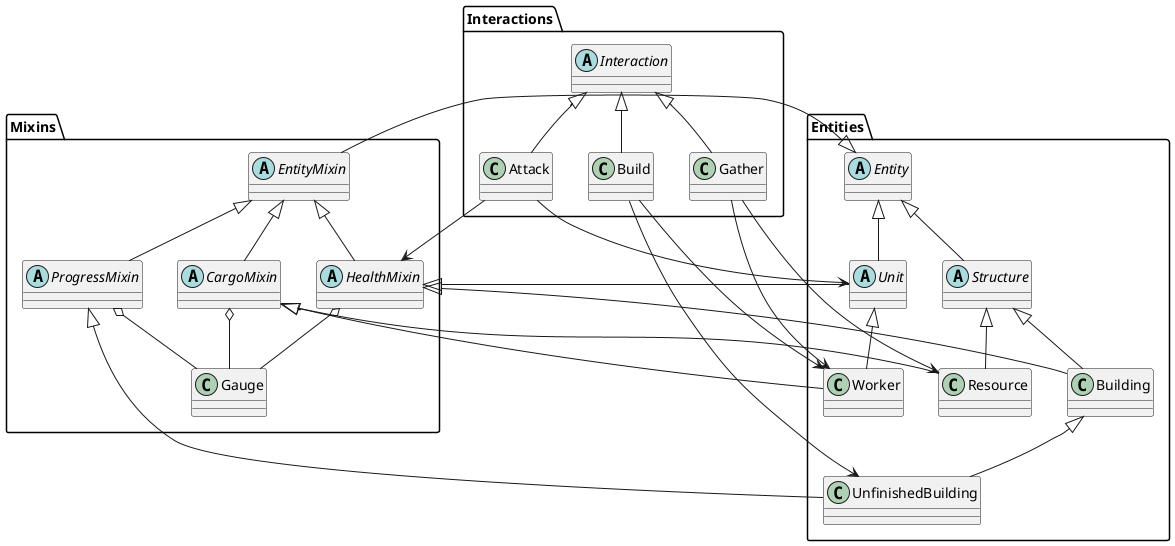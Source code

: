 @startuml

package Entities {
abstract class Entity
abstract class Structure
abstract class Unit
class Building
class UnfinishedBuilding
class Resource
class Worker
}

Entity <|-- Structure
Structure <|-- Building
Building <|-- UnfinishedBuilding
Structure <|-- Resource

Entity <|-- Unit
Unit <|-- Worker


package Mixins {
class Gauge
abstract class EntityMixin
abstract class ProgressMixin
abstract class HealthMixin
abstract class CargoMixin

Entity <|-- EntityMixin

EntityMixin <|-- ProgressMixin
ProgressMixin o-- Gauge

EntityMixin <|-- HealthMixin
HealthMixin o-- Gauge

EntityMixin <|-- CargoMixin
CargoMixin o-- Gauge
}

HealthMixin <|-- Unit
HealthMixin <|-- Building

CargoMixin <|-- Resource
CargoMixin <|-- Worker

ProgressMixin <|-- UnfinishedBuilding


package Interactions {
abstract class Interaction
class Attack
class Build
class Gather
}

Interaction <|-- Attack
Attack --> Unit
Attack --> HealthMixin

Interaction <|-- Build
Build --> Worker
Build --> UnfinishedBuilding

Interaction <|-- Gather
Gather --> Worker
Gather --> Resource

@enduml

